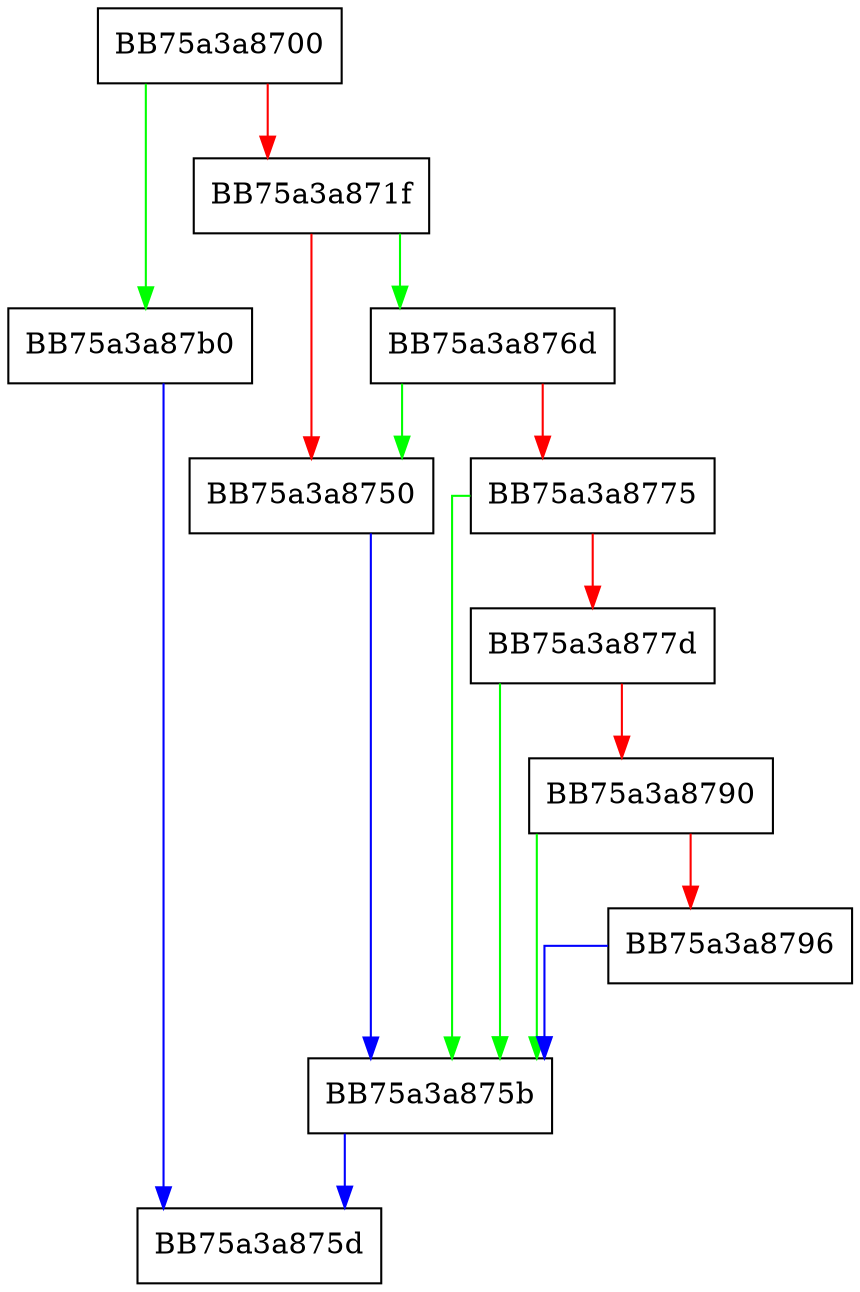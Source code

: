 digraph UtilRegPostGetName {
  node [shape="box"];
  graph [splines=ortho];
  BB75a3a8700 -> BB75a3a87b0 [color="green"];
  BB75a3a8700 -> BB75a3a871f [color="red"];
  BB75a3a871f -> BB75a3a876d [color="green"];
  BB75a3a871f -> BB75a3a8750 [color="red"];
  BB75a3a8750 -> BB75a3a875b [color="blue"];
  BB75a3a875b -> BB75a3a875d [color="blue"];
  BB75a3a876d -> BB75a3a8750 [color="green"];
  BB75a3a876d -> BB75a3a8775 [color="red"];
  BB75a3a8775 -> BB75a3a875b [color="green"];
  BB75a3a8775 -> BB75a3a877d [color="red"];
  BB75a3a877d -> BB75a3a875b [color="green"];
  BB75a3a877d -> BB75a3a8790 [color="red"];
  BB75a3a8790 -> BB75a3a875b [color="green"];
  BB75a3a8790 -> BB75a3a8796 [color="red"];
  BB75a3a8796 -> BB75a3a875b [color="blue"];
  BB75a3a87b0 -> BB75a3a875d [color="blue"];
}